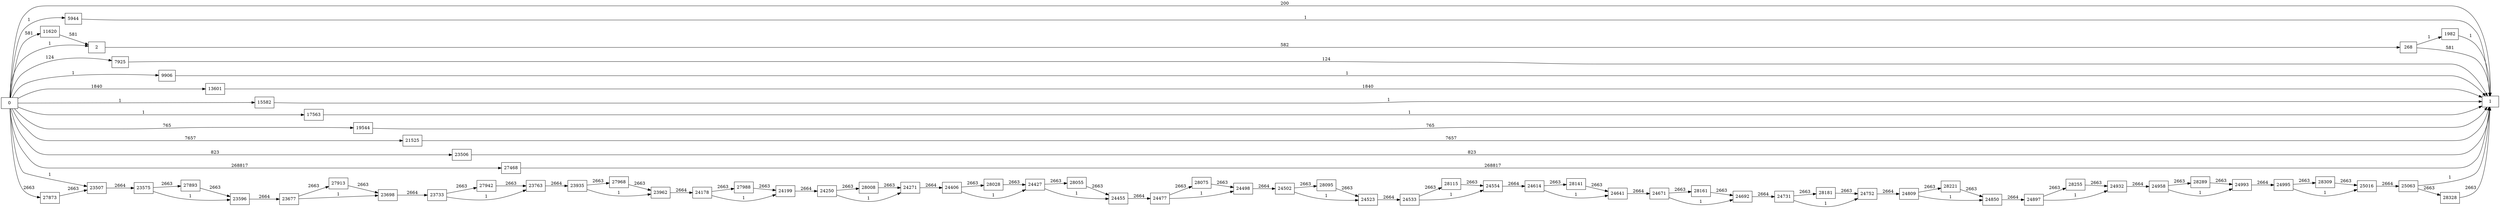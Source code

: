 digraph {
	graph [rankdir=LR]
	node [shape=rectangle]
	2 -> 268 [label=582]
	268 -> 1 [label=581]
	268 -> 1982 [label=1]
	1982 -> 1 [label=1]
	5944 -> 1 [label=1]
	7925 -> 1 [label=124]
	9906 -> 1 [label=1]
	11620 -> 2 [label=581]
	13601 -> 1 [label=1840]
	15582 -> 1 [label=1]
	17563 -> 1 [label=1]
	19544 -> 1 [label=765]
	21525 -> 1 [label=7657]
	23506 -> 1 [label=823]
	23507 -> 23575 [label=2664]
	23575 -> 23596 [label=1]
	23575 -> 27893 [label=2663]
	23596 -> 23677 [label=2664]
	23677 -> 23698 [label=1]
	23677 -> 27913 [label=2663]
	23698 -> 23733 [label=2664]
	23733 -> 23763 [label=1]
	23733 -> 27942 [label=2663]
	23763 -> 23935 [label=2664]
	23935 -> 23962 [label=1]
	23935 -> 27968 [label=2663]
	23962 -> 24178 [label=2664]
	24178 -> 24199 [label=1]
	24178 -> 27988 [label=2663]
	24199 -> 24250 [label=2664]
	24250 -> 24271 [label=1]
	24250 -> 28008 [label=2663]
	24271 -> 24406 [label=2664]
	24406 -> 24427 [label=1]
	24406 -> 28028 [label=2663]
	24427 -> 24455 [label=1]
	24427 -> 28055 [label=2663]
	24455 -> 24477 [label=2664]
	24477 -> 24498 [label=1]
	24477 -> 28075 [label=2663]
	24498 -> 24502 [label=2664]
	24502 -> 24523 [label=1]
	24502 -> 28095 [label=2663]
	24523 -> 24533 [label=2664]
	24533 -> 24554 [label=1]
	24533 -> 28115 [label=2663]
	24554 -> 24614 [label=2664]
	24614 -> 24641 [label=1]
	24614 -> 28141 [label=2663]
	24641 -> 24671 [label=2664]
	24671 -> 24692 [label=1]
	24671 -> 28161 [label=2663]
	24692 -> 24731 [label=2664]
	24731 -> 24752 [label=1]
	24731 -> 28181 [label=2663]
	24752 -> 24809 [label=2664]
	24809 -> 24850 [label=1]
	24809 -> 28221 [label=2663]
	24850 -> 24897 [label=2664]
	24897 -> 24932 [label=1]
	24897 -> 28255 [label=2663]
	24932 -> 24958 [label=2664]
	24958 -> 24993 [label=1]
	24958 -> 28289 [label=2663]
	24993 -> 24995 [label=2664]
	24995 -> 25016 [label=1]
	24995 -> 28309 [label=2663]
	25016 -> 25063 [label=2664]
	25063 -> 1 [label=1]
	25063 -> 28328 [label=2663]
	27468 -> 1 [label=268817]
	27873 -> 23507 [label=2663]
	27893 -> 23596 [label=2663]
	27913 -> 23698 [label=2663]
	27942 -> 23763 [label=2663]
	27968 -> 23962 [label=2663]
	27988 -> 24199 [label=2663]
	28008 -> 24271 [label=2663]
	28028 -> 24427 [label=2663]
	28055 -> 24455 [label=2663]
	28075 -> 24498 [label=2663]
	28095 -> 24523 [label=2663]
	28115 -> 24554 [label=2663]
	28141 -> 24641 [label=2663]
	28161 -> 24692 [label=2663]
	28181 -> 24752 [label=2663]
	28221 -> 24850 [label=2663]
	28255 -> 24932 [label=2663]
	28289 -> 24993 [label=2663]
	28309 -> 25016 [label=2663]
	28328 -> 1 [label=2663]
	0 -> 2 [label=1]
	0 -> 23507 [label=1]
	0 -> 1 [label=200]
	0 -> 5944 [label=1]
	0 -> 7925 [label=124]
	0 -> 9906 [label=1]
	0 -> 11620 [label=581]
	0 -> 13601 [label=1840]
	0 -> 15582 [label=1]
	0 -> 17563 [label=1]
	0 -> 19544 [label=765]
	0 -> 21525 [label=7657]
	0 -> 23506 [label=823]
	0 -> 27468 [label=268817]
	0 -> 27873 [label=2663]
}
